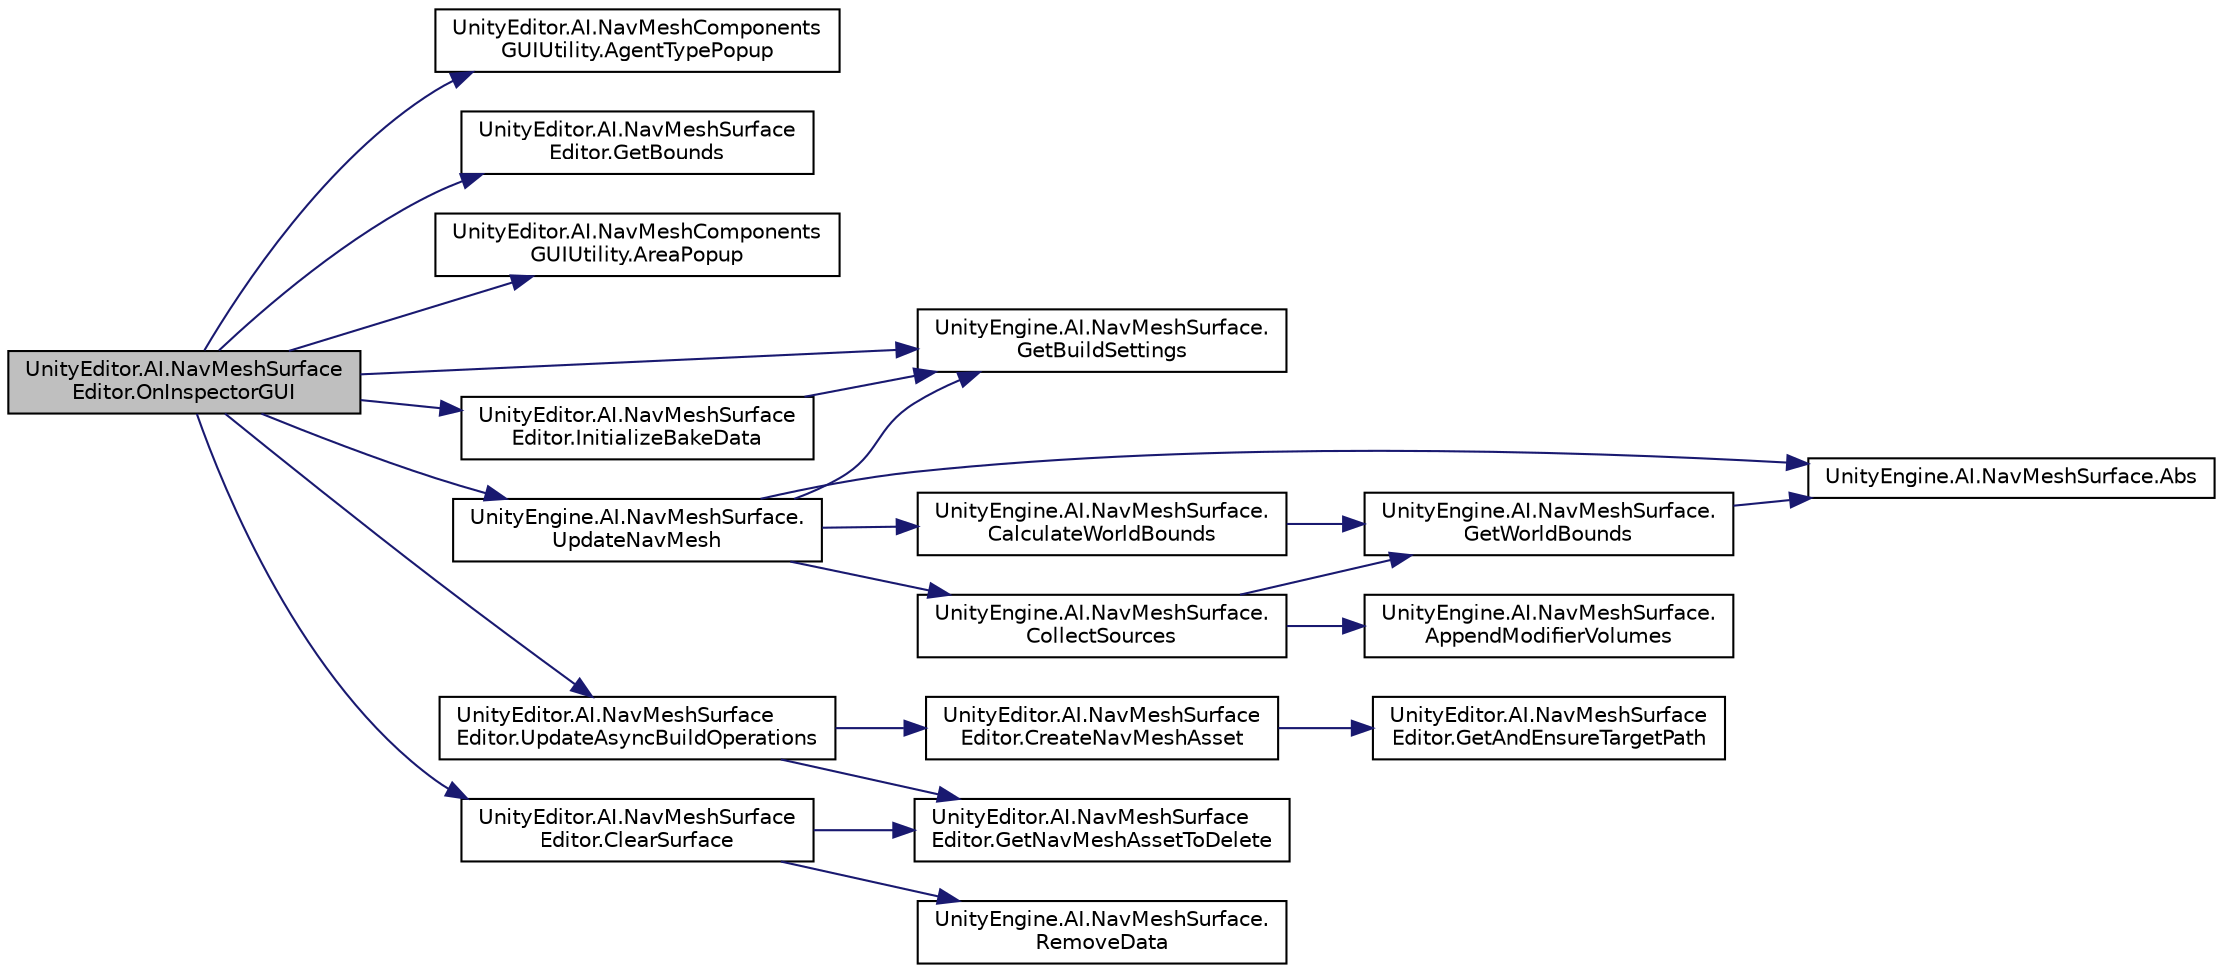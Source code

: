 digraph "UnityEditor.AI.NavMeshSurfaceEditor.OnInspectorGUI"
{
 // LATEX_PDF_SIZE
  edge [fontname="Helvetica",fontsize="10",labelfontname="Helvetica",labelfontsize="10"];
  node [fontname="Helvetica",fontsize="10",shape=record];
  rankdir="LR";
  Node14 [label="UnityEditor.AI.NavMeshSurface\lEditor.OnInspectorGUI",height=0.2,width=0.4,color="black", fillcolor="grey75", style="filled", fontcolor="black",tooltip=" "];
  Node14 -> Node15 [color="midnightblue",fontsize="10",style="solid",fontname="Helvetica"];
  Node15 [label="UnityEditor.AI.NavMeshComponents\lGUIUtility.AgentTypePopup",height=0.2,width=0.4,color="black", fillcolor="white", style="filled",URL="$class_unity_editor_1_1_a_i_1_1_nav_mesh_components_g_u_i_utility.html#a21e6bc162db0568182bde0d0f5289864",tooltip=" "];
  Node14 -> Node16 [color="midnightblue",fontsize="10",style="solid",fontname="Helvetica"];
  Node16 [label="UnityEditor.AI.NavMeshSurface\lEditor.GetBounds",height=0.2,width=0.4,color="black", fillcolor="white", style="filled",URL="$class_unity_editor_1_1_a_i_1_1_nav_mesh_surface_editor.html#ad0ab4d5ffdff16d64bf3147dfe59d440",tooltip=" "];
  Node14 -> Node17 [color="midnightblue",fontsize="10",style="solid",fontname="Helvetica"];
  Node17 [label="UnityEditor.AI.NavMeshComponents\lGUIUtility.AreaPopup",height=0.2,width=0.4,color="black", fillcolor="white", style="filled",URL="$class_unity_editor_1_1_a_i_1_1_nav_mesh_components_g_u_i_utility.html#a3a766aa7560b9342338bae8d406c87fb",tooltip=" "];
  Node14 -> Node18 [color="midnightblue",fontsize="10",style="solid",fontname="Helvetica"];
  Node18 [label="UnityEngine.AI.NavMeshSurface.\lGetBuildSettings",height=0.2,width=0.4,color="black", fillcolor="white", style="filled",URL="$class_unity_engine_1_1_a_i_1_1_nav_mesh_surface.html#a29b3013714ce2cb0f40489b0094cde15",tooltip=" "];
  Node14 -> Node19 [color="midnightblue",fontsize="10",style="solid",fontname="Helvetica"];
  Node19 [label="UnityEditor.AI.NavMeshSurface\lEditor.ClearSurface",height=0.2,width=0.4,color="black", fillcolor="white", style="filled",URL="$class_unity_editor_1_1_a_i_1_1_nav_mesh_surface_editor.html#af70da29af2445febfc5ba05e10fa39e9",tooltip=" "];
  Node19 -> Node20 [color="midnightblue",fontsize="10",style="solid",fontname="Helvetica"];
  Node20 [label="UnityEditor.AI.NavMeshSurface\lEditor.GetNavMeshAssetToDelete",height=0.2,width=0.4,color="black", fillcolor="white", style="filled",URL="$class_unity_editor_1_1_a_i_1_1_nav_mesh_surface_editor.html#a62d812e7240674fac22e1e87c2576827",tooltip=" "];
  Node19 -> Node21 [color="midnightblue",fontsize="10",style="solid",fontname="Helvetica"];
  Node21 [label="UnityEngine.AI.NavMeshSurface.\lRemoveData",height=0.2,width=0.4,color="black", fillcolor="white", style="filled",URL="$class_unity_engine_1_1_a_i_1_1_nav_mesh_surface.html#ab172d2aeaa1fc33361ec519b34e30bda",tooltip=" "];
  Node14 -> Node22 [color="midnightblue",fontsize="10",style="solid",fontname="Helvetica"];
  Node22 [label="UnityEditor.AI.NavMeshSurface\lEditor.UpdateAsyncBuildOperations",height=0.2,width=0.4,color="black", fillcolor="white", style="filled",URL="$class_unity_editor_1_1_a_i_1_1_nav_mesh_surface_editor.html#a436cce7c5b42d311c81296a61df47c63",tooltip=" "];
  Node22 -> Node20 [color="midnightblue",fontsize="10",style="solid",fontname="Helvetica"];
  Node22 -> Node23 [color="midnightblue",fontsize="10",style="solid",fontname="Helvetica"];
  Node23 [label="UnityEditor.AI.NavMeshSurface\lEditor.CreateNavMeshAsset",height=0.2,width=0.4,color="black", fillcolor="white", style="filled",URL="$class_unity_editor_1_1_a_i_1_1_nav_mesh_surface_editor.html#a8ca8d519f10af7f7325c87010064a7f9",tooltip=" "];
  Node23 -> Node24 [color="midnightblue",fontsize="10",style="solid",fontname="Helvetica"];
  Node24 [label="UnityEditor.AI.NavMeshSurface\lEditor.GetAndEnsureTargetPath",height=0.2,width=0.4,color="black", fillcolor="white", style="filled",URL="$class_unity_editor_1_1_a_i_1_1_nav_mesh_surface_editor.html#ac963cccd1c664932dda539e375189821",tooltip=" "];
  Node14 -> Node25 [color="midnightblue",fontsize="10",style="solid",fontname="Helvetica"];
  Node25 [label="UnityEditor.AI.NavMeshSurface\lEditor.InitializeBakeData",height=0.2,width=0.4,color="black", fillcolor="white", style="filled",URL="$class_unity_editor_1_1_a_i_1_1_nav_mesh_surface_editor.html#a32396dc3f7eb1b37daa8889064ff9fd8",tooltip=" "];
  Node25 -> Node18 [color="midnightblue",fontsize="10",style="solid",fontname="Helvetica"];
  Node14 -> Node26 [color="midnightblue",fontsize="10",style="solid",fontname="Helvetica"];
  Node26 [label="UnityEngine.AI.NavMeshSurface.\lUpdateNavMesh",height=0.2,width=0.4,color="black", fillcolor="white", style="filled",URL="$class_unity_engine_1_1_a_i_1_1_nav_mesh_surface.html#afe022e3ea5130431bae0366ff2df756a",tooltip=" "];
  Node26 -> Node27 [color="midnightblue",fontsize="10",style="solid",fontname="Helvetica"];
  Node27 [label="UnityEngine.AI.NavMeshSurface.\lCollectSources",height=0.2,width=0.4,color="black", fillcolor="white", style="filled",URL="$class_unity_engine_1_1_a_i_1_1_nav_mesh_surface.html#a9601967a4c230416d0d3e59950bda3f1",tooltip=" "];
  Node27 -> Node28 [color="midnightblue",fontsize="10",style="solid",fontname="Helvetica"];
  Node28 [label="UnityEngine.AI.NavMeshSurface.\lGetWorldBounds",height=0.2,width=0.4,color="black", fillcolor="white", style="filled",URL="$class_unity_engine_1_1_a_i_1_1_nav_mesh_surface.html#a150ec663d0fe35cb17dde4cae86bfc8c",tooltip=" "];
  Node28 -> Node29 [color="midnightblue",fontsize="10",style="solid",fontname="Helvetica"];
  Node29 [label="UnityEngine.AI.NavMeshSurface.Abs",height=0.2,width=0.4,color="black", fillcolor="white", style="filled",URL="$class_unity_engine_1_1_a_i_1_1_nav_mesh_surface.html#ada1d98991b8fe1ded55c3f12601e9aa8",tooltip=" "];
  Node27 -> Node30 [color="midnightblue",fontsize="10",style="solid",fontname="Helvetica"];
  Node30 [label="UnityEngine.AI.NavMeshSurface.\lAppendModifierVolumes",height=0.2,width=0.4,color="black", fillcolor="white", style="filled",URL="$class_unity_engine_1_1_a_i_1_1_nav_mesh_surface.html#ab7d94cb7ef7119ca7cc3a7a30f1c8cb2",tooltip=" "];
  Node26 -> Node29 [color="midnightblue",fontsize="10",style="solid",fontname="Helvetica"];
  Node26 -> Node31 [color="midnightblue",fontsize="10",style="solid",fontname="Helvetica"];
  Node31 [label="UnityEngine.AI.NavMeshSurface.\lCalculateWorldBounds",height=0.2,width=0.4,color="black", fillcolor="white", style="filled",URL="$class_unity_engine_1_1_a_i_1_1_nav_mesh_surface.html#a0661fa8406d166aca8ae06007cce13b2",tooltip=" "];
  Node31 -> Node28 [color="midnightblue",fontsize="10",style="solid",fontname="Helvetica"];
  Node26 -> Node18 [color="midnightblue",fontsize="10",style="solid",fontname="Helvetica"];
}
